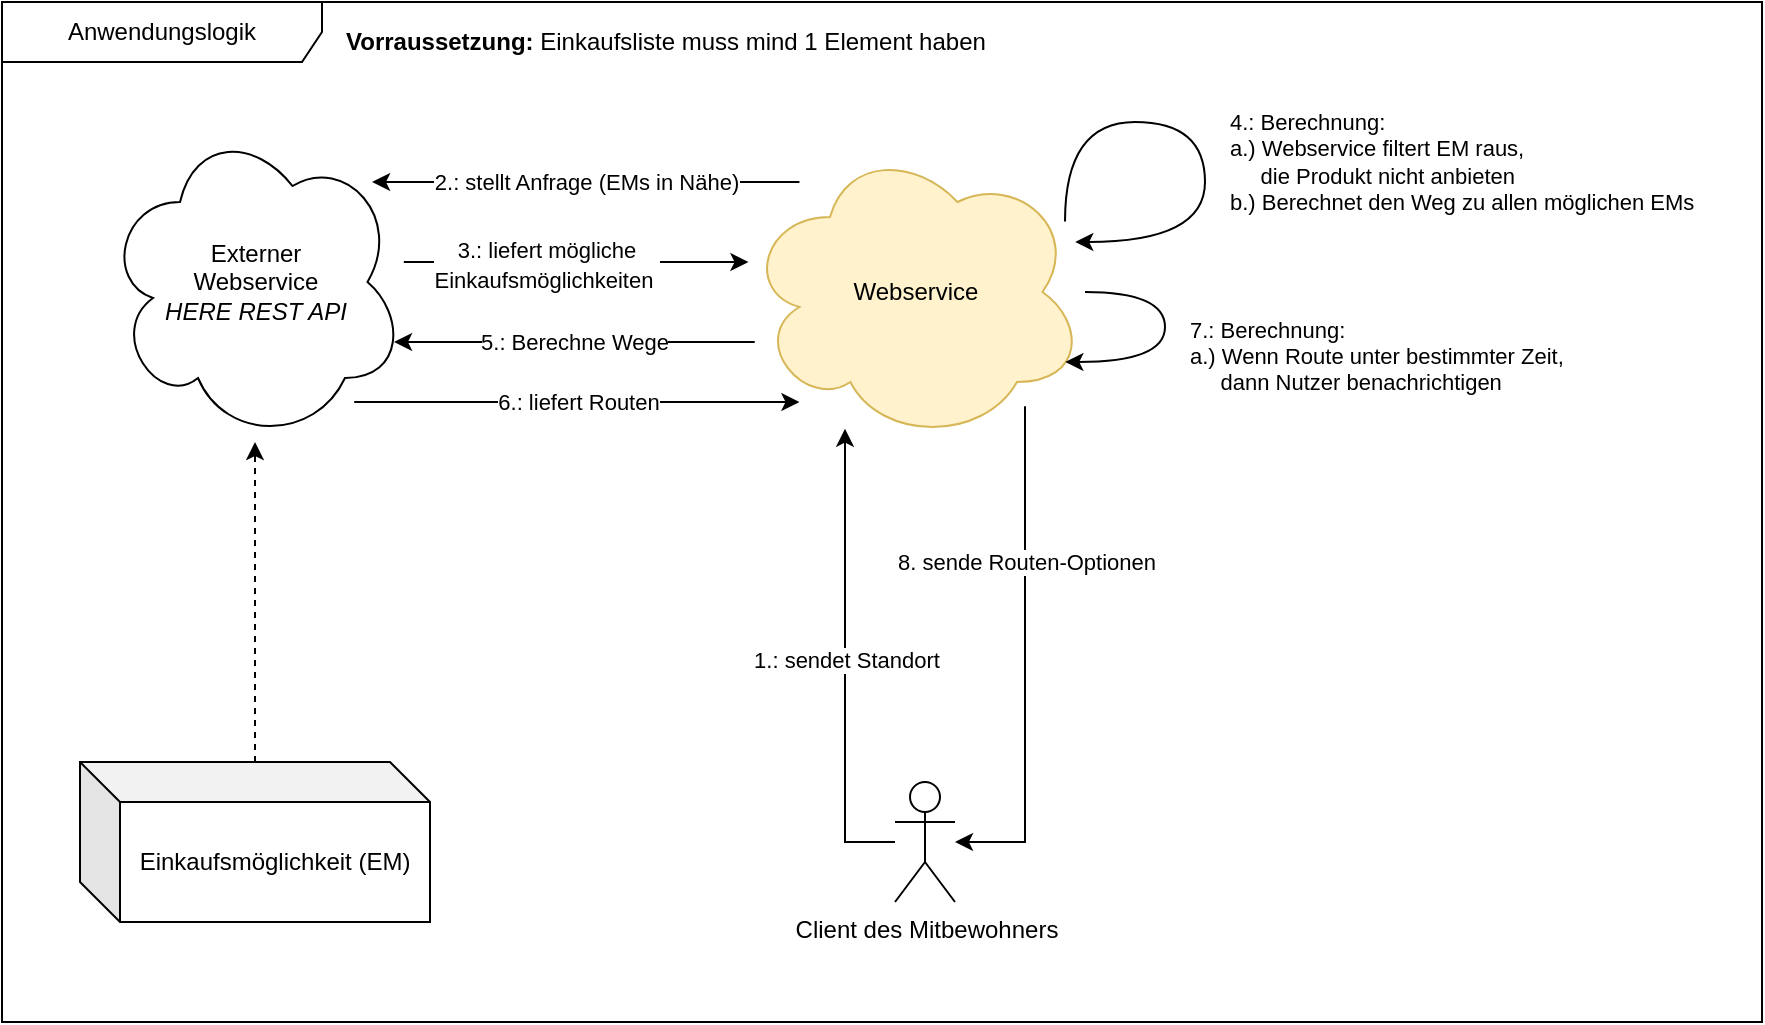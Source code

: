 <mxfile version="12.3.7" type="github" pages="1">
  <diagram name="Page-1" id="13e1069c-82ec-6db2-03f1-153e76fe0fe0">
    <mxGraphModel dx="1186" dy="685" grid="1" gridSize="10" guides="1" tooltips="1" connect="1" arrows="1" fold="1" page="1" pageScale="1" pageWidth="1100" pageHeight="850" background="#ffffff" math="0" shadow="0">
      <root>
        <mxCell id="0"/>
        <mxCell id="1" parent="0"/>
        <mxCell id="3ZGIEo6XNX662Ywo_EqQ-35" value="1.: sendet Standort" style="edgeStyle=orthogonalEdgeStyle;rounded=0;orthogonalLoop=1;jettySize=auto;html=1;" edge="1" parent="1" source="3ZGIEo6XNX662Ywo_EqQ-1" target="3ZGIEo6XNX662Ywo_EqQ-26">
          <mxGeometry relative="1" as="geometry">
            <Array as="points">
              <mxPoint x="511.5" y="590"/>
            </Array>
          </mxGeometry>
        </mxCell>
        <mxCell id="3ZGIEo6XNX662Ywo_EqQ-1" value="Client des Mitbewohners" style="shape=umlActor;verticalLabelPosition=bottom;labelBackgroundColor=#ffffff;verticalAlign=top;html=1;outlineConnect=0;" vertex="1" parent="1">
          <mxGeometry x="536.5" y="560" width="30" height="60" as="geometry"/>
        </mxCell>
        <mxCell id="3ZGIEo6XNX662Ywo_EqQ-28" value="2.: stellt Anfrage (EMs in Nähe)" style="edgeStyle=orthogonalEdgeStyle;rounded=0;orthogonalLoop=1;jettySize=auto;html=1;" edge="1" parent="1" source="3ZGIEo6XNX662Ywo_EqQ-26" target="3ZGIEo6XNX662Ywo_EqQ-27">
          <mxGeometry relative="1" as="geometry">
            <Array as="points">
              <mxPoint x="351.5" y="260"/>
              <mxPoint x="351.5" y="260"/>
            </Array>
          </mxGeometry>
        </mxCell>
        <mxCell id="3ZGIEo6XNX662Ywo_EqQ-50" value="5.: Berechne Wege" style="edgeStyle=orthogonalEdgeStyle;rounded=0;orthogonalLoop=1;jettySize=auto;html=1;" edge="1" parent="1" source="3ZGIEo6XNX662Ywo_EqQ-26" target="3ZGIEo6XNX662Ywo_EqQ-27">
          <mxGeometry relative="1" as="geometry">
            <Array as="points">
              <mxPoint x="380" y="340"/>
              <mxPoint x="380" y="340"/>
            </Array>
          </mxGeometry>
        </mxCell>
        <mxCell id="3ZGIEo6XNX662Ywo_EqQ-53" value="8. sende Routen-Optionen" style="edgeStyle=orthogonalEdgeStyle;rounded=0;orthogonalLoop=1;jettySize=auto;html=1;" edge="1" parent="1" source="3ZGIEo6XNX662Ywo_EqQ-26" target="3ZGIEo6XNX662Ywo_EqQ-1">
          <mxGeometry x="-0.384" relative="1" as="geometry">
            <Array as="points">
              <mxPoint x="601.5" y="590"/>
            </Array>
            <mxPoint as="offset"/>
          </mxGeometry>
        </mxCell>
        <mxCell id="3ZGIEo6XNX662Ywo_EqQ-26" value="Webservice" style="ellipse;shape=cloud;whiteSpace=wrap;html=1;shadow=0;fillColor=#fff2cc;strokeColor=#d6b656;" vertex="1" parent="1">
          <mxGeometry x="461.5" y="240" width="170" height="150" as="geometry"/>
        </mxCell>
        <mxCell id="3ZGIEo6XNX662Ywo_EqQ-38" style="edgeStyle=orthogonalEdgeStyle;rounded=0;orthogonalLoop=1;jettySize=auto;html=1;" edge="1" parent="1" source="3ZGIEo6XNX662Ywo_EqQ-27" target="3ZGIEo6XNX662Ywo_EqQ-26">
          <mxGeometry relative="1" as="geometry">
            <Array as="points">
              <mxPoint x="411.5" y="300"/>
              <mxPoint x="411.5" y="300"/>
            </Array>
          </mxGeometry>
        </mxCell>
        <mxCell id="3ZGIEo6XNX662Ywo_EqQ-39" value="&lt;font style=&quot;font-size: 11px&quot;&gt;3.: liefert mögliche&lt;br&gt;Einkaufsmöglichkeiten&amp;nbsp;&lt;/font&gt;" style="text;html=1;align=center;verticalAlign=middle;resizable=0;points=[];;labelBackgroundColor=#ffffff;" vertex="1" connectable="0" parent="3ZGIEo6XNX662Ywo_EqQ-38">
          <mxGeometry x="0.078" y="-22" relative="1" as="geometry">
            <mxPoint x="-22" y="-21" as="offset"/>
          </mxGeometry>
        </mxCell>
        <mxCell id="3ZGIEo6XNX662Ywo_EqQ-51" value="6.: liefert Routen" style="edgeStyle=orthogonalEdgeStyle;rounded=0;orthogonalLoop=1;jettySize=auto;html=1;" edge="1" parent="1" source="3ZGIEo6XNX662Ywo_EqQ-27" target="3ZGIEo6XNX662Ywo_EqQ-26">
          <mxGeometry relative="1" as="geometry">
            <Array as="points">
              <mxPoint x="451.5" y="370"/>
              <mxPoint x="451.5" y="370"/>
            </Array>
          </mxGeometry>
        </mxCell>
        <mxCell id="3ZGIEo6XNX662Ywo_EqQ-27" value="Externer&lt;br&gt;Webservice&lt;br&gt;&lt;i&gt;HERE REST API&lt;/i&gt;" style="ellipse;shape=cloud;whiteSpace=wrap;html=1;shadow=0;" vertex="1" parent="1">
          <mxGeometry x="141.5" y="230" width="150" height="160" as="geometry"/>
        </mxCell>
        <mxCell id="3ZGIEo6XNX662Ywo_EqQ-36" style="edgeStyle=orthogonalEdgeStyle;rounded=0;orthogonalLoop=1;jettySize=auto;html=1;dashed=1;" edge="1" parent="1" source="3ZGIEo6XNX662Ywo_EqQ-29" target="3ZGIEo6XNX662Ywo_EqQ-27">
          <mxGeometry relative="1" as="geometry"/>
        </mxCell>
        <mxCell id="3ZGIEo6XNX662Ywo_EqQ-29" value="Einkaufsmöglichkeit (EM)" style="shape=cube;whiteSpace=wrap;html=1;boundedLbl=1;backgroundOutline=1;darkOpacity=0.05;darkOpacity2=0.1;shadow=0;" vertex="1" parent="1">
          <mxGeometry x="129" y="550" width="175" height="80" as="geometry"/>
        </mxCell>
        <mxCell id="3ZGIEo6XNX662Ywo_EqQ-34" value="&lt;b&gt;Vorraussetzung:&lt;/b&gt;&amp;nbsp;Einkaufsliste muss mind 1 Element haben" style="text;html=1;align=left;verticalAlign=middle;resizable=0;points=[];;autosize=1;" vertex="1" parent="1">
          <mxGeometry x="260" y="180" width="340" height="20" as="geometry"/>
        </mxCell>
        <mxCell id="3ZGIEo6XNX662Ywo_EqQ-42" value="4.: Berechnung:&lt;br&gt;a.) Webservice filtert EM raus,&lt;br&gt;&amp;nbsp; &amp;nbsp; &amp;nbsp;die Produkt nicht anbieten&lt;br&gt;b.) Berechnet den Weg zu allen möglichen EMs" style="edgeStyle=orthogonalEdgeStyle;rounded=0;orthogonalLoop=1;jettySize=auto;html=1;curved=1;align=left;" edge="1" parent="1" source="3ZGIEo6XNX662Ywo_EqQ-26" target="3ZGIEo6XNX662Ywo_EqQ-26">
          <mxGeometry x="0.144" y="10" relative="1" as="geometry">
            <mxPoint x="591.5" y="210" as="sourcePoint"/>
            <mxPoint x="607.5" y="370" as="targetPoint"/>
            <Array as="points">
              <mxPoint x="621.5" y="230"/>
              <mxPoint x="691.5" y="230"/>
              <mxPoint x="691.5" y="290"/>
            </Array>
            <mxPoint as="offset"/>
          </mxGeometry>
        </mxCell>
        <mxCell id="3ZGIEo6XNX662Ywo_EqQ-52" value="7.: Berechnung:&lt;br&gt;a.) Wenn Route unter bestimmter Zeit,&lt;br&gt;&amp;nbsp; &amp;nbsp; &amp;nbsp;dann Nutzer benachrichtigen" style="edgeStyle=orthogonalEdgeStyle;rounded=0;orthogonalLoop=1;jettySize=auto;html=1;curved=1;align=left;" edge="1" parent="1" source="3ZGIEo6XNX662Ywo_EqQ-26" target="3ZGIEo6XNX662Ywo_EqQ-26">
          <mxGeometry x="0.144" y="10" relative="1" as="geometry">
            <mxPoint x="631.5" y="283.542" as="sourcePoint"/>
            <mxPoint x="638.069" y="300" as="targetPoint"/>
            <Array as="points">
              <mxPoint x="671.5" y="315"/>
              <mxPoint x="671.5" y="350"/>
            </Array>
            <mxPoint as="offset"/>
          </mxGeometry>
        </mxCell>
        <mxCell id="3ZGIEo6XNX662Ywo_EqQ-55" value="Anwendungslogik" style="shape=umlFrame;whiteSpace=wrap;html=1;shadow=0;width=160;height=30;" vertex="1" parent="1">
          <mxGeometry x="90" y="170" width="880" height="510" as="geometry"/>
        </mxCell>
      </root>
    </mxGraphModel>
  </diagram>
</mxfile>
